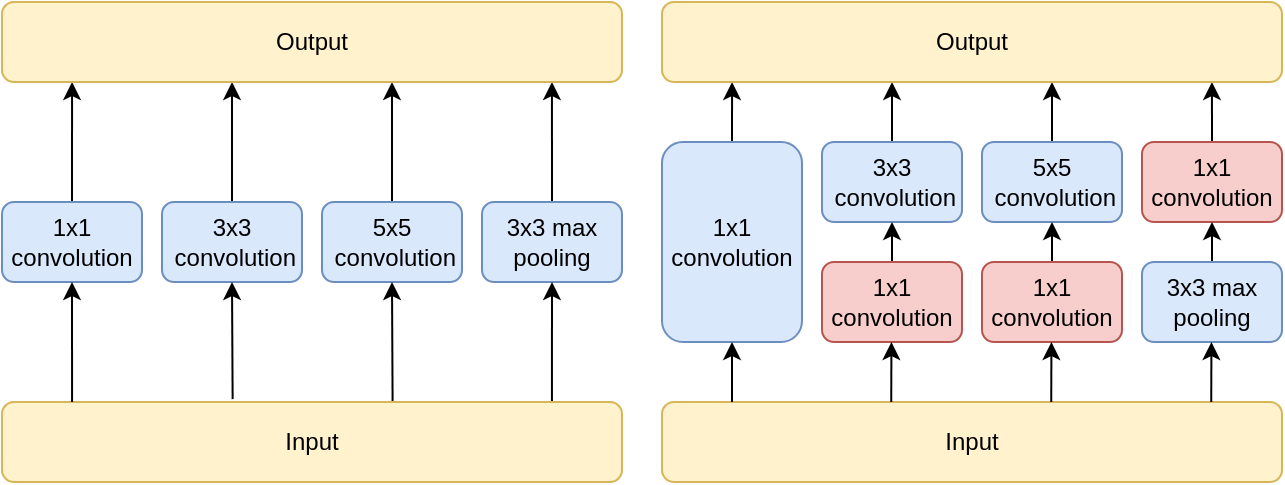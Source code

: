 <mxfile version="19.0.3" type="device"><diagram id="nnmkCdXf3BR2YlbprZxT" name="Page-1"><mxGraphModel dx="1298" dy="892" grid="1" gridSize="10" guides="1" tooltips="1" connect="1" arrows="1" fold="1" page="1" pageScale="1" pageWidth="827" pageHeight="1169" math="0" shadow="0"><root><mxCell id="0"/><mxCell id="1" parent="0"/><mxCell id="6tYmElllemyBh8WtcIqz-30" style="edgeStyle=none;rounded=0;orthogonalLoop=1;jettySize=auto;html=1;exitX=0.5;exitY=0;exitDx=0;exitDy=0;entryX=0.113;entryY=1;entryDx=0;entryDy=0;entryPerimeter=0;" parent="1" source="6tYmElllemyBh8WtcIqz-2" target="6tYmElllemyBh8WtcIqz-11" edge="1"><mxGeometry relative="1" as="geometry"/></mxCell><mxCell id="6tYmElllemyBh8WtcIqz-2" value="1x1 convolution" style="rounded=1;whiteSpace=wrap;html=1;fillColor=#dae8fc;strokeColor=#6c8ebf;" parent="1" vertex="1"><mxGeometry x="490" y="320" width="70" height="100" as="geometry"/></mxCell><mxCell id="6tYmElllemyBh8WtcIqz-31" style="edgeStyle=none;rounded=0;orthogonalLoop=1;jettySize=auto;html=1;exitX=0.5;exitY=0;exitDx=0;exitDy=0;entryX=0.371;entryY=1;entryDx=0;entryDy=0;entryPerimeter=0;" parent="1" source="6tYmElllemyBh8WtcIqz-3" target="6tYmElllemyBh8WtcIqz-11" edge="1"><mxGeometry relative="1" as="geometry"/></mxCell><mxCell id="6tYmElllemyBh8WtcIqz-3" value="3x3&lt;br&gt;&amp;nbsp;convolution" style="rounded=1;whiteSpace=wrap;html=1;fillColor=#dae8fc;strokeColor=#6c8ebf;" parent="1" vertex="1"><mxGeometry x="570" y="320" width="70" height="40" as="geometry"/></mxCell><mxCell id="6tYmElllemyBh8WtcIqz-32" style="edgeStyle=none;rounded=0;orthogonalLoop=1;jettySize=auto;html=1;exitX=0.5;exitY=0;exitDx=0;exitDy=0;entryX=0.629;entryY=1;entryDx=0;entryDy=0;entryPerimeter=0;" parent="1" source="6tYmElllemyBh8WtcIqz-4" target="6tYmElllemyBh8WtcIqz-11" edge="1"><mxGeometry relative="1" as="geometry"/></mxCell><mxCell id="6tYmElllemyBh8WtcIqz-4" value="5x5&lt;br&gt;&amp;nbsp;convolution" style="rounded=1;whiteSpace=wrap;html=1;fillColor=#dae8fc;strokeColor=#6c8ebf;" parent="1" vertex="1"><mxGeometry x="650" y="320" width="70" height="40" as="geometry"/></mxCell><mxCell id="6tYmElllemyBh8WtcIqz-34" style="edgeStyle=none;rounded=0;orthogonalLoop=1;jettySize=auto;html=1;exitX=0.5;exitY=0;exitDx=0;exitDy=0;entryX=0.5;entryY=1;entryDx=0;entryDy=0;" parent="1" source="6tYmElllemyBh8WtcIqz-6" target="6tYmElllemyBh8WtcIqz-3" edge="1"><mxGeometry relative="1" as="geometry"/></mxCell><mxCell id="6tYmElllemyBh8WtcIqz-6" value="1x1 convolution" style="rounded=1;whiteSpace=wrap;html=1;fillColor=#f8cecc;strokeColor=#b85450;" parent="1" vertex="1"><mxGeometry x="570" y="380" width="70" height="40" as="geometry"/></mxCell><mxCell id="6tYmElllemyBh8WtcIqz-35" style="edgeStyle=none;rounded=0;orthogonalLoop=1;jettySize=auto;html=1;exitX=0.5;exitY=0;exitDx=0;exitDy=0;entryX=0.5;entryY=1;entryDx=0;entryDy=0;" parent="1" source="6tYmElllemyBh8WtcIqz-7" target="6tYmElllemyBh8WtcIqz-4" edge="1"><mxGeometry relative="1" as="geometry"/></mxCell><mxCell id="6tYmElllemyBh8WtcIqz-7" value="1x1 convolution" style="rounded=1;whiteSpace=wrap;html=1;fillColor=#f8cecc;strokeColor=#b85450;" parent="1" vertex="1"><mxGeometry x="650" y="380" width="70" height="40" as="geometry"/></mxCell><mxCell id="6tYmElllemyBh8WtcIqz-33" style="edgeStyle=none;rounded=0;orthogonalLoop=1;jettySize=auto;html=1;exitX=0.5;exitY=0;exitDx=0;exitDy=0;entryX=0.887;entryY=1;entryDx=0;entryDy=0;entryPerimeter=0;" parent="1" source="6tYmElllemyBh8WtcIqz-8" target="6tYmElllemyBh8WtcIqz-11" edge="1"><mxGeometry relative="1" as="geometry"/></mxCell><mxCell id="6tYmElllemyBh8WtcIqz-8" value="1x1 convolution" style="rounded=1;whiteSpace=wrap;html=1;fillColor=#f8cecc;strokeColor=#b85450;" parent="1" vertex="1"><mxGeometry x="730" y="320" width="70" height="40" as="geometry"/></mxCell><mxCell id="6tYmElllemyBh8WtcIqz-36" style="edgeStyle=none;rounded=0;orthogonalLoop=1;jettySize=auto;html=1;exitX=0.5;exitY=0;exitDx=0;exitDy=0;entryX=0.5;entryY=1;entryDx=0;entryDy=0;" parent="1" source="6tYmElllemyBh8WtcIqz-9" target="6tYmElllemyBh8WtcIqz-8" edge="1"><mxGeometry relative="1" as="geometry"/></mxCell><mxCell id="6tYmElllemyBh8WtcIqz-9" value="3x3 max pooling" style="rounded=1;whiteSpace=wrap;html=1;fillColor=#dae8fc;strokeColor=#6c8ebf;" parent="1" vertex="1"><mxGeometry x="730" y="380" width="70" height="40" as="geometry"/></mxCell><mxCell id="6tYmElllemyBh8WtcIqz-10" value="Input" style="rounded=1;whiteSpace=wrap;html=1;fillColor=#fff2cc;strokeColor=#d6b656;" parent="1" vertex="1"><mxGeometry x="490" y="450" width="310" height="40" as="geometry"/></mxCell><mxCell id="6tYmElllemyBh8WtcIqz-11" value="Output" style="rounded=1;whiteSpace=wrap;html=1;fillColor=#fff2cc;strokeColor=#d6b656;" parent="1" vertex="1"><mxGeometry x="490" y="250" width="310" height="40" as="geometry"/></mxCell><mxCell id="6tYmElllemyBh8WtcIqz-26" value="" style="endArrow=classic;html=1;rounded=0;entryX=0.5;entryY=1;entryDx=0;entryDy=0;" parent="1" target="6tYmElllemyBh8WtcIqz-2" edge="1"><mxGeometry width="50" height="50" relative="1" as="geometry"><mxPoint x="525" y="450" as="sourcePoint"/><mxPoint x="520" y="420" as="targetPoint"/></mxGeometry></mxCell><mxCell id="6tYmElllemyBh8WtcIqz-27" value="" style="endArrow=classic;html=1;rounded=0;entryX=0.5;entryY=1;entryDx=0;entryDy=0;exitX=0.083;exitY=0;exitDx=0;exitDy=0;exitPerimeter=0;" parent="1" edge="1"><mxGeometry width="50" height="50" relative="1" as="geometry"><mxPoint x="764.62" y="450" as="sourcePoint"/><mxPoint x="764.72" y="420" as="targetPoint"/></mxGeometry></mxCell><mxCell id="6tYmElllemyBh8WtcIqz-28" value="" style="endArrow=classic;html=1;rounded=0;entryX=0.5;entryY=1;entryDx=0;entryDy=0;exitX=0.083;exitY=0;exitDx=0;exitDy=0;exitPerimeter=0;" parent="1" edge="1"><mxGeometry width="50" height="50" relative="1" as="geometry"><mxPoint x="604.62" y="450" as="sourcePoint"/><mxPoint x="604.72" y="420" as="targetPoint"/></mxGeometry></mxCell><mxCell id="6tYmElllemyBh8WtcIqz-29" value="" style="endArrow=classic;html=1;rounded=0;entryX=0.5;entryY=1;entryDx=0;entryDy=0;exitX=0.083;exitY=0;exitDx=0;exitDy=0;exitPerimeter=0;" parent="1" edge="1"><mxGeometry width="50" height="50" relative="1" as="geometry"><mxPoint x="684.62" y="450" as="sourcePoint"/><mxPoint x="684.72" y="420" as="targetPoint"/></mxGeometry></mxCell><mxCell id="6tYmElllemyBh8WtcIqz-37" style="edgeStyle=none;rounded=0;orthogonalLoop=1;jettySize=auto;html=1;exitX=0.5;exitY=0;exitDx=0;exitDy=0;entryX=0.113;entryY=1;entryDx=0;entryDy=0;entryPerimeter=0;" parent="1" source="6tYmElllemyBh8WtcIqz-38" target="6tYmElllemyBh8WtcIqz-52" edge="1"><mxGeometry relative="1" as="geometry"/></mxCell><mxCell id="6tYmElllemyBh8WtcIqz-38" value="1x1 convolution" style="rounded=1;whiteSpace=wrap;html=1;fillColor=#dae8fc;strokeColor=#6c8ebf;" parent="1" vertex="1"><mxGeometry x="160" y="350" width="70" height="40" as="geometry"/></mxCell><mxCell id="6tYmElllemyBh8WtcIqz-39" style="edgeStyle=none;rounded=0;orthogonalLoop=1;jettySize=auto;html=1;exitX=0.5;exitY=0;exitDx=0;exitDy=0;entryX=0.371;entryY=1;entryDx=0;entryDy=0;entryPerimeter=0;" parent="1" source="6tYmElllemyBh8WtcIqz-40" target="6tYmElllemyBh8WtcIqz-52" edge="1"><mxGeometry relative="1" as="geometry"/></mxCell><mxCell id="6tYmElllemyBh8WtcIqz-40" value="3x3&lt;br&gt;&amp;nbsp;convolution" style="rounded=1;whiteSpace=wrap;html=1;fillColor=#dae8fc;strokeColor=#6c8ebf;" parent="1" vertex="1"><mxGeometry x="240" y="350" width="70" height="40" as="geometry"/></mxCell><mxCell id="6tYmElllemyBh8WtcIqz-41" style="edgeStyle=none;rounded=0;orthogonalLoop=1;jettySize=auto;html=1;exitX=0.5;exitY=0;exitDx=0;exitDy=0;entryX=0.629;entryY=1;entryDx=0;entryDy=0;entryPerimeter=0;" parent="1" source="6tYmElllemyBh8WtcIqz-42" target="6tYmElllemyBh8WtcIqz-52" edge="1"><mxGeometry relative="1" as="geometry"/></mxCell><mxCell id="6tYmElllemyBh8WtcIqz-42" value="5x5&lt;br&gt;&amp;nbsp;convolution" style="rounded=1;whiteSpace=wrap;html=1;fillColor=#dae8fc;strokeColor=#6c8ebf;" parent="1" vertex="1"><mxGeometry x="320" y="350" width="70" height="40" as="geometry"/></mxCell><mxCell id="6tYmElllemyBh8WtcIqz-43" style="edgeStyle=none;rounded=0;orthogonalLoop=1;jettySize=auto;html=1;exitX=0.372;exitY=-0.036;exitDx=0;exitDy=0;entryX=0.5;entryY=1;entryDx=0;entryDy=0;exitPerimeter=0;" parent="1" source="6tYmElllemyBh8WtcIqz-51" target="6tYmElllemyBh8WtcIqz-40" edge="1"><mxGeometry relative="1" as="geometry"><mxPoint x="275" y="415" as="sourcePoint"/></mxGeometry></mxCell><mxCell id="6tYmElllemyBh8WtcIqz-45" style="edgeStyle=none;rounded=0;orthogonalLoop=1;jettySize=auto;html=1;exitX=0.63;exitY=-0.012;exitDx=0;exitDy=0;entryX=0.5;entryY=1;entryDx=0;entryDy=0;exitPerimeter=0;" parent="1" source="6tYmElllemyBh8WtcIqz-51" target="6tYmElllemyBh8WtcIqz-42" edge="1"><mxGeometry relative="1" as="geometry"><mxPoint x="355" y="415" as="sourcePoint"/></mxGeometry></mxCell><mxCell id="6tYmElllemyBh8WtcIqz-47" style="edgeStyle=none;rounded=0;orthogonalLoop=1;jettySize=auto;html=1;exitX=0.5;exitY=0;exitDx=0;exitDy=0;entryX=0.887;entryY=1;entryDx=0;entryDy=0;entryPerimeter=0;" parent="1" source="6tYmElllemyBh8WtcIqz-48" target="6tYmElllemyBh8WtcIqz-52" edge="1"><mxGeometry relative="1" as="geometry"/></mxCell><mxCell id="6tYmElllemyBh8WtcIqz-48" value="3x3 max pooling" style="rounded=1;whiteSpace=wrap;html=1;fillColor=#dae8fc;strokeColor=#6c8ebf;" parent="1" vertex="1"><mxGeometry x="400" y="350" width="70" height="40" as="geometry"/></mxCell><mxCell id="6tYmElllemyBh8WtcIqz-49" style="edgeStyle=none;rounded=0;orthogonalLoop=1;jettySize=auto;html=1;exitX=0.887;exitY=0;exitDx=0;exitDy=0;entryX=0.5;entryY=1;entryDx=0;entryDy=0;exitPerimeter=0;" parent="1" source="6tYmElllemyBh8WtcIqz-51" target="6tYmElllemyBh8WtcIqz-48" edge="1"><mxGeometry relative="1" as="geometry"><mxPoint x="435" y="415" as="sourcePoint"/></mxGeometry></mxCell><mxCell id="6tYmElllemyBh8WtcIqz-51" value="Input" style="rounded=1;whiteSpace=wrap;html=1;fillColor=#fff2cc;strokeColor=#d6b656;" parent="1" vertex="1"><mxGeometry x="160" y="450" width="310" height="40" as="geometry"/></mxCell><mxCell id="6tYmElllemyBh8WtcIqz-52" value="Output" style="rounded=1;whiteSpace=wrap;html=1;fillColor=#fff2cc;strokeColor=#d6b656;" parent="1" vertex="1"><mxGeometry x="160" y="250" width="310" height="40" as="geometry"/></mxCell><mxCell id="6tYmElllemyBh8WtcIqz-53" value="" style="endArrow=classic;html=1;rounded=0;entryX=0.5;entryY=1;entryDx=0;entryDy=0;exitX=0.113;exitY=0;exitDx=0;exitDy=0;exitPerimeter=0;" parent="1" source="6tYmElllemyBh8WtcIqz-51" target="6tYmElllemyBh8WtcIqz-38" edge="1"><mxGeometry width="50" height="50" relative="1" as="geometry"><mxPoint x="195" y="415" as="sourcePoint"/><mxPoint x="190" y="455" as="targetPoint"/></mxGeometry></mxCell></root></mxGraphModel></diagram></mxfile>
